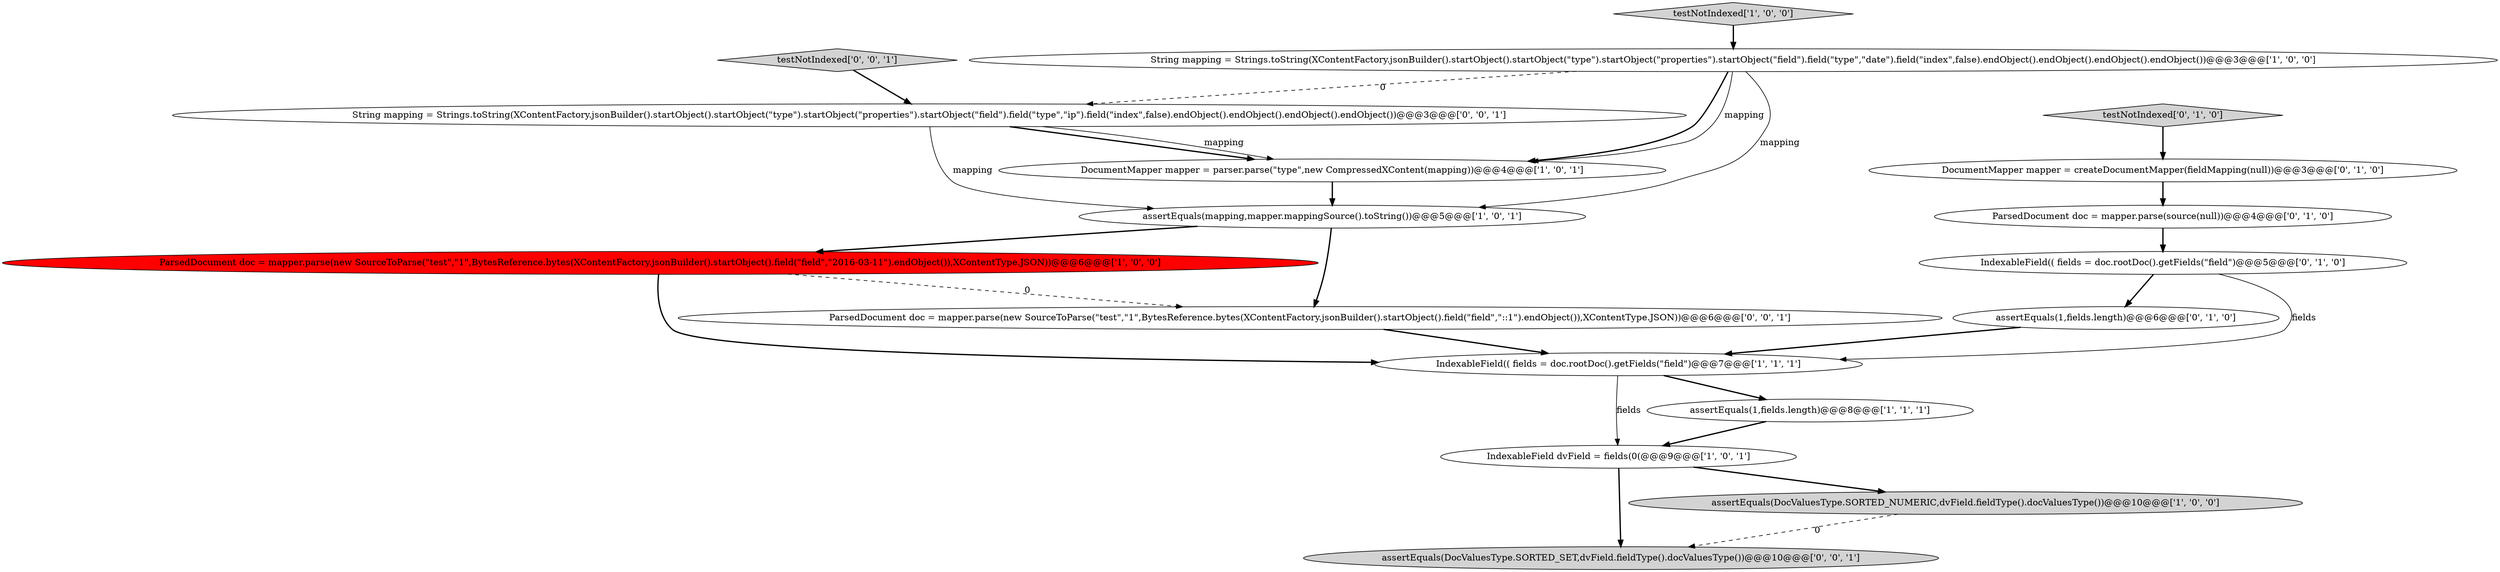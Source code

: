 digraph {
5 [style = filled, label = "IndexableField(( fields = doc.rootDoc().getFields(\"field\")@@@7@@@['1', '1', '1']", fillcolor = white, shape = ellipse image = "AAA0AAABBB1BBB"];
1 [style = filled, label = "IndexableField dvField = fields(0(@@@9@@@['1', '0', '1']", fillcolor = white, shape = ellipse image = "AAA0AAABBB1BBB"];
4 [style = filled, label = "ParsedDocument doc = mapper.parse(new SourceToParse(\"test\",\"1\",BytesReference.bytes(XContentFactory.jsonBuilder().startObject().field(\"field\",\"2016-03-11\").endObject()),XContentType.JSON))@@@6@@@['1', '0', '0']", fillcolor = red, shape = ellipse image = "AAA1AAABBB1BBB"];
2 [style = filled, label = "assertEquals(1,fields.length)@@@8@@@['1', '1', '1']", fillcolor = white, shape = ellipse image = "AAA0AAABBB1BBB"];
12 [style = filled, label = "ParsedDocument doc = mapper.parse(source(null))@@@4@@@['0', '1', '0']", fillcolor = white, shape = ellipse image = "AAA0AAABBB2BBB"];
7 [style = filled, label = "DocumentMapper mapper = parser.parse(\"type\",new CompressedXContent(mapping))@@@4@@@['1', '0', '1']", fillcolor = white, shape = ellipse image = "AAA0AAABBB1BBB"];
14 [style = filled, label = "String mapping = Strings.toString(XContentFactory.jsonBuilder().startObject().startObject(\"type\").startObject(\"properties\").startObject(\"field\").field(\"type\",\"ip\").field(\"index\",false).endObject().endObject().endObject().endObject())@@@3@@@['0', '0', '1']", fillcolor = white, shape = ellipse image = "AAA0AAABBB3BBB"];
3 [style = filled, label = "testNotIndexed['1', '0', '0']", fillcolor = lightgray, shape = diamond image = "AAA0AAABBB1BBB"];
9 [style = filled, label = "assertEquals(1,fields.length)@@@6@@@['0', '1', '0']", fillcolor = white, shape = ellipse image = "AAA0AAABBB2BBB"];
6 [style = filled, label = "assertEquals(DocValuesType.SORTED_NUMERIC,dvField.fieldType().docValuesType())@@@10@@@['1', '0', '0']", fillcolor = lightgray, shape = ellipse image = "AAA0AAABBB1BBB"];
17 [style = filled, label = "assertEquals(DocValuesType.SORTED_SET,dvField.fieldType().docValuesType())@@@10@@@['0', '0', '1']", fillcolor = lightgray, shape = ellipse image = "AAA0AAABBB3BBB"];
15 [style = filled, label = "testNotIndexed['0', '0', '1']", fillcolor = lightgray, shape = diamond image = "AAA0AAABBB3BBB"];
11 [style = filled, label = "IndexableField(( fields = doc.rootDoc().getFields(\"field\")@@@5@@@['0', '1', '0']", fillcolor = white, shape = ellipse image = "AAA0AAABBB2BBB"];
8 [style = filled, label = "assertEquals(mapping,mapper.mappingSource().toString())@@@5@@@['1', '0', '1']", fillcolor = white, shape = ellipse image = "AAA0AAABBB1BBB"];
16 [style = filled, label = "ParsedDocument doc = mapper.parse(new SourceToParse(\"test\",\"1\",BytesReference.bytes(XContentFactory.jsonBuilder().startObject().field(\"field\",\"::1\").endObject()),XContentType.JSON))@@@6@@@['0', '0', '1']", fillcolor = white, shape = ellipse image = "AAA0AAABBB3BBB"];
10 [style = filled, label = "testNotIndexed['0', '1', '0']", fillcolor = lightgray, shape = diamond image = "AAA0AAABBB2BBB"];
13 [style = filled, label = "DocumentMapper mapper = createDocumentMapper(fieldMapping(null))@@@3@@@['0', '1', '0']", fillcolor = white, shape = ellipse image = "AAA0AAABBB2BBB"];
0 [style = filled, label = "String mapping = Strings.toString(XContentFactory.jsonBuilder().startObject().startObject(\"type\").startObject(\"properties\").startObject(\"field\").field(\"type\",\"date\").field(\"index\",false).endObject().endObject().endObject().endObject())@@@3@@@['1', '0', '0']", fillcolor = white, shape = ellipse image = "AAA0AAABBB1BBB"];
8->16 [style = bold, label=""];
4->16 [style = dashed, label="0"];
15->14 [style = bold, label=""];
2->1 [style = bold, label=""];
5->1 [style = solid, label="fields"];
12->11 [style = bold, label=""];
6->17 [style = dashed, label="0"];
7->8 [style = bold, label=""];
11->9 [style = bold, label=""];
3->0 [style = bold, label=""];
1->17 [style = bold, label=""];
14->7 [style = bold, label=""];
0->7 [style = bold, label=""];
0->14 [style = dashed, label="0"];
5->2 [style = bold, label=""];
1->6 [style = bold, label=""];
13->12 [style = bold, label=""];
14->8 [style = solid, label="mapping"];
10->13 [style = bold, label=""];
9->5 [style = bold, label=""];
16->5 [style = bold, label=""];
0->8 [style = solid, label="mapping"];
11->5 [style = solid, label="fields"];
8->4 [style = bold, label=""];
0->7 [style = solid, label="mapping"];
4->5 [style = bold, label=""];
14->7 [style = solid, label="mapping"];
}
